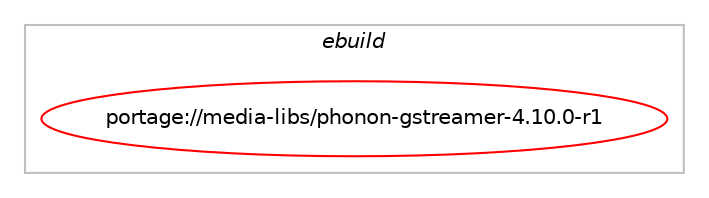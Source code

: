 digraph prolog {

# *************
# Graph options
# *************

newrank=true;
concentrate=true;
compound=true;
graph [rankdir=LR,fontname=Helvetica,fontsize=10,ranksep=1.5];#, ranksep=2.5, nodesep=0.2];
edge  [arrowhead=vee];
node  [fontname=Helvetica,fontsize=10];

# **********
# The ebuild
# **********

subgraph cluster_leftcol {
color=gray;
label=<<i>ebuild</i>>;
id [label="portage://media-libs/phonon-gstreamer-4.10.0-r1", color=red, width=4, href="../media-libs/phonon-gstreamer-4.10.0-r1.svg"];
}

# ****************
# The dependencies
# ****************

subgraph cluster_midcol {
color=gray;
label=<<i>dependencies</i>>;
subgraph cluster_compile {
fillcolor="#eeeeee";
style=filled;
label=<<i>compile</i>>;
# *** BEGIN UNKNOWN DEPENDENCY TYPE (TODO) ***
# id -> equal(package_dependency(portage://media-libs/phonon-gstreamer-4.10.0-r1,install,no,dev-libs,glib,none,[,,],[slot(2)],[]))
# *** END UNKNOWN DEPENDENCY TYPE (TODO) ***

# *** BEGIN UNKNOWN DEPENDENCY TYPE (TODO) ***
# id -> equal(package_dependency(portage://media-libs/phonon-gstreamer-4.10.0-r1,install,no,dev-libs,libxml2,none,[,,],[slot(2)],[]))
# *** END UNKNOWN DEPENDENCY TYPE (TODO) ***

# *** BEGIN UNKNOWN DEPENDENCY TYPE (TODO) ***
# id -> equal(package_dependency(portage://media-libs/phonon-gstreamer-4.10.0-r1,install,no,dev-qt,qtcore,none,[,,],[slot(5)],[]))
# *** END UNKNOWN DEPENDENCY TYPE (TODO) ***

# *** BEGIN UNKNOWN DEPENDENCY TYPE (TODO) ***
# id -> equal(package_dependency(portage://media-libs/phonon-gstreamer-4.10.0-r1,install,no,dev-qt,qtgui,none,[,,],[slot(5)],[]))
# *** END UNKNOWN DEPENDENCY TYPE (TODO) ***

# *** BEGIN UNKNOWN DEPENDENCY TYPE (TODO) ***
# id -> equal(package_dependency(portage://media-libs/phonon-gstreamer-4.10.0-r1,install,no,dev-qt,qtopengl,none,[,,],[slot(5)],[]))
# *** END UNKNOWN DEPENDENCY TYPE (TODO) ***

# *** BEGIN UNKNOWN DEPENDENCY TYPE (TODO) ***
# id -> equal(package_dependency(portage://media-libs/phonon-gstreamer-4.10.0-r1,install,no,dev-qt,qtwidgets,none,[,,],[slot(5)],[]))
# *** END UNKNOWN DEPENDENCY TYPE (TODO) ***

# *** BEGIN UNKNOWN DEPENDENCY TYPE (TODO) ***
# id -> equal(package_dependency(portage://media-libs/phonon-gstreamer-4.10.0-r1,install,no,dev-qt,qtx11extras,none,[,,],[slot(5)],[]))
# *** END UNKNOWN DEPENDENCY TYPE (TODO) ***

# *** BEGIN UNKNOWN DEPENDENCY TYPE (TODO) ***
# id -> equal(package_dependency(portage://media-libs/phonon-gstreamer-4.10.0-r1,install,no,media-libs,gst-plugins-base,none,[,,],[slot(1.0)],[]))
# *** END UNKNOWN DEPENDENCY TYPE (TODO) ***

# *** BEGIN UNKNOWN DEPENDENCY TYPE (TODO) ***
# id -> equal(package_dependency(portage://media-libs/phonon-gstreamer-4.10.0-r1,install,no,media-libs,gstreamer,none,[,,],[slot(1.0)],[]))
# *** END UNKNOWN DEPENDENCY TYPE (TODO) ***

# *** BEGIN UNKNOWN DEPENDENCY TYPE (TODO) ***
# id -> equal(package_dependency(portage://media-libs/phonon-gstreamer-4.10.0-r1,install,no,media-libs,phonon,greaterequal,[4.10.60,,,4.10.60],[],[]))
# *** END UNKNOWN DEPENDENCY TYPE (TODO) ***

# *** BEGIN UNKNOWN DEPENDENCY TYPE (TODO) ***
# id -> equal(package_dependency(portage://media-libs/phonon-gstreamer-4.10.0-r1,install,no,media-plugins,gst-plugins-meta,none,[,,],[slot(1.0)],[use(optenable(alsa),none),use(enable(ogg),none),use(enable(vorbis),none)]))
# *** END UNKNOWN DEPENDENCY TYPE (TODO) ***

# *** BEGIN UNKNOWN DEPENDENCY TYPE (TODO) ***
# id -> equal(package_dependency(portage://media-libs/phonon-gstreamer-4.10.0-r1,install,no,virtual,opengl,none,[,,],[],[]))
# *** END UNKNOWN DEPENDENCY TYPE (TODO) ***

}
subgraph cluster_compileandrun {
fillcolor="#eeeeee";
style=filled;
label=<<i>compile and run</i>>;
}
subgraph cluster_run {
fillcolor="#eeeeee";
style=filled;
label=<<i>run</i>>;
# *** BEGIN UNKNOWN DEPENDENCY TYPE (TODO) ***
# id -> equal(any_of_group([package_dependency(portage://media-libs/phonon-gstreamer-4.10.0-r1,run,no,kde-frameworks,breeze-icons,none,[,,],any_different_slot,[]),package_dependency(portage://media-libs/phonon-gstreamer-4.10.0-r1,run,no,kde-frameworks,oxygen-icons,none,[,,],any_different_slot,[])]))
# *** END UNKNOWN DEPENDENCY TYPE (TODO) ***

# *** BEGIN UNKNOWN DEPENDENCY TYPE (TODO) ***
# id -> equal(use_conditional_group(positive,network,portage://media-libs/phonon-gstreamer-4.10.0-r1,[package_dependency(portage://media-libs/phonon-gstreamer-4.10.0-r1,run,no,media-plugins,gst-plugins-soup,none,[,,],[slot(1.0)],[])]))
# *** END UNKNOWN DEPENDENCY TYPE (TODO) ***

# *** BEGIN UNKNOWN DEPENDENCY TYPE (TODO) ***
# id -> equal(package_dependency(portage://media-libs/phonon-gstreamer-4.10.0-r1,run,no,dev-libs,glib,none,[,,],[slot(2)],[]))
# *** END UNKNOWN DEPENDENCY TYPE (TODO) ***

# *** BEGIN UNKNOWN DEPENDENCY TYPE (TODO) ***
# id -> equal(package_dependency(portage://media-libs/phonon-gstreamer-4.10.0-r1,run,no,dev-libs,libxml2,none,[,,],[slot(2)],[]))
# *** END UNKNOWN DEPENDENCY TYPE (TODO) ***

# *** BEGIN UNKNOWN DEPENDENCY TYPE (TODO) ***
# id -> equal(package_dependency(portage://media-libs/phonon-gstreamer-4.10.0-r1,run,no,dev-qt,qtcore,none,[,,],[slot(5)],[]))
# *** END UNKNOWN DEPENDENCY TYPE (TODO) ***

# *** BEGIN UNKNOWN DEPENDENCY TYPE (TODO) ***
# id -> equal(package_dependency(portage://media-libs/phonon-gstreamer-4.10.0-r1,run,no,dev-qt,qtgui,none,[,,],[slot(5)],[]))
# *** END UNKNOWN DEPENDENCY TYPE (TODO) ***

# *** BEGIN UNKNOWN DEPENDENCY TYPE (TODO) ***
# id -> equal(package_dependency(portage://media-libs/phonon-gstreamer-4.10.0-r1,run,no,dev-qt,qtopengl,none,[,,],[slot(5)],[]))
# *** END UNKNOWN DEPENDENCY TYPE (TODO) ***

# *** BEGIN UNKNOWN DEPENDENCY TYPE (TODO) ***
# id -> equal(package_dependency(portage://media-libs/phonon-gstreamer-4.10.0-r1,run,no,dev-qt,qtwidgets,none,[,,],[slot(5)],[]))
# *** END UNKNOWN DEPENDENCY TYPE (TODO) ***

# *** BEGIN UNKNOWN DEPENDENCY TYPE (TODO) ***
# id -> equal(package_dependency(portage://media-libs/phonon-gstreamer-4.10.0-r1,run,no,dev-qt,qtx11extras,none,[,,],[slot(5)],[]))
# *** END UNKNOWN DEPENDENCY TYPE (TODO) ***

# *** BEGIN UNKNOWN DEPENDENCY TYPE (TODO) ***
# id -> equal(package_dependency(portage://media-libs/phonon-gstreamer-4.10.0-r1,run,no,kde-frameworks,kf-env,greaterequal,[4,,,4],[],[]))
# *** END UNKNOWN DEPENDENCY TYPE (TODO) ***

# *** BEGIN UNKNOWN DEPENDENCY TYPE (TODO) ***
# id -> equal(package_dependency(portage://media-libs/phonon-gstreamer-4.10.0-r1,run,no,media-libs,gst-plugins-base,none,[,,],[slot(1.0)],[]))
# *** END UNKNOWN DEPENDENCY TYPE (TODO) ***

# *** BEGIN UNKNOWN DEPENDENCY TYPE (TODO) ***
# id -> equal(package_dependency(portage://media-libs/phonon-gstreamer-4.10.0-r1,run,no,media-libs,gstreamer,none,[,,],[slot(1.0)],[]))
# *** END UNKNOWN DEPENDENCY TYPE (TODO) ***

# *** BEGIN UNKNOWN DEPENDENCY TYPE (TODO) ***
# id -> equal(package_dependency(portage://media-libs/phonon-gstreamer-4.10.0-r1,run,no,media-libs,phonon,greaterequal,[4.10.60,,,4.10.60],[],[]))
# *** END UNKNOWN DEPENDENCY TYPE (TODO) ***

# *** BEGIN UNKNOWN DEPENDENCY TYPE (TODO) ***
# id -> equal(package_dependency(portage://media-libs/phonon-gstreamer-4.10.0-r1,run,no,media-plugins,gst-plugins-meta,none,[,,],[slot(1.0)],[use(optenable(alsa),none),use(enable(ogg),none),use(enable(vorbis),none)]))
# *** END UNKNOWN DEPENDENCY TYPE (TODO) ***

# *** BEGIN UNKNOWN DEPENDENCY TYPE (TODO) ***
# id -> equal(package_dependency(portage://media-libs/phonon-gstreamer-4.10.0-r1,run,no,virtual,opengl,none,[,,],[],[]))
# *** END UNKNOWN DEPENDENCY TYPE (TODO) ***

}
}

# **************
# The candidates
# **************

subgraph cluster_choices {
rank=same;
color=gray;
label=<<i>candidates</i>>;

}

}
